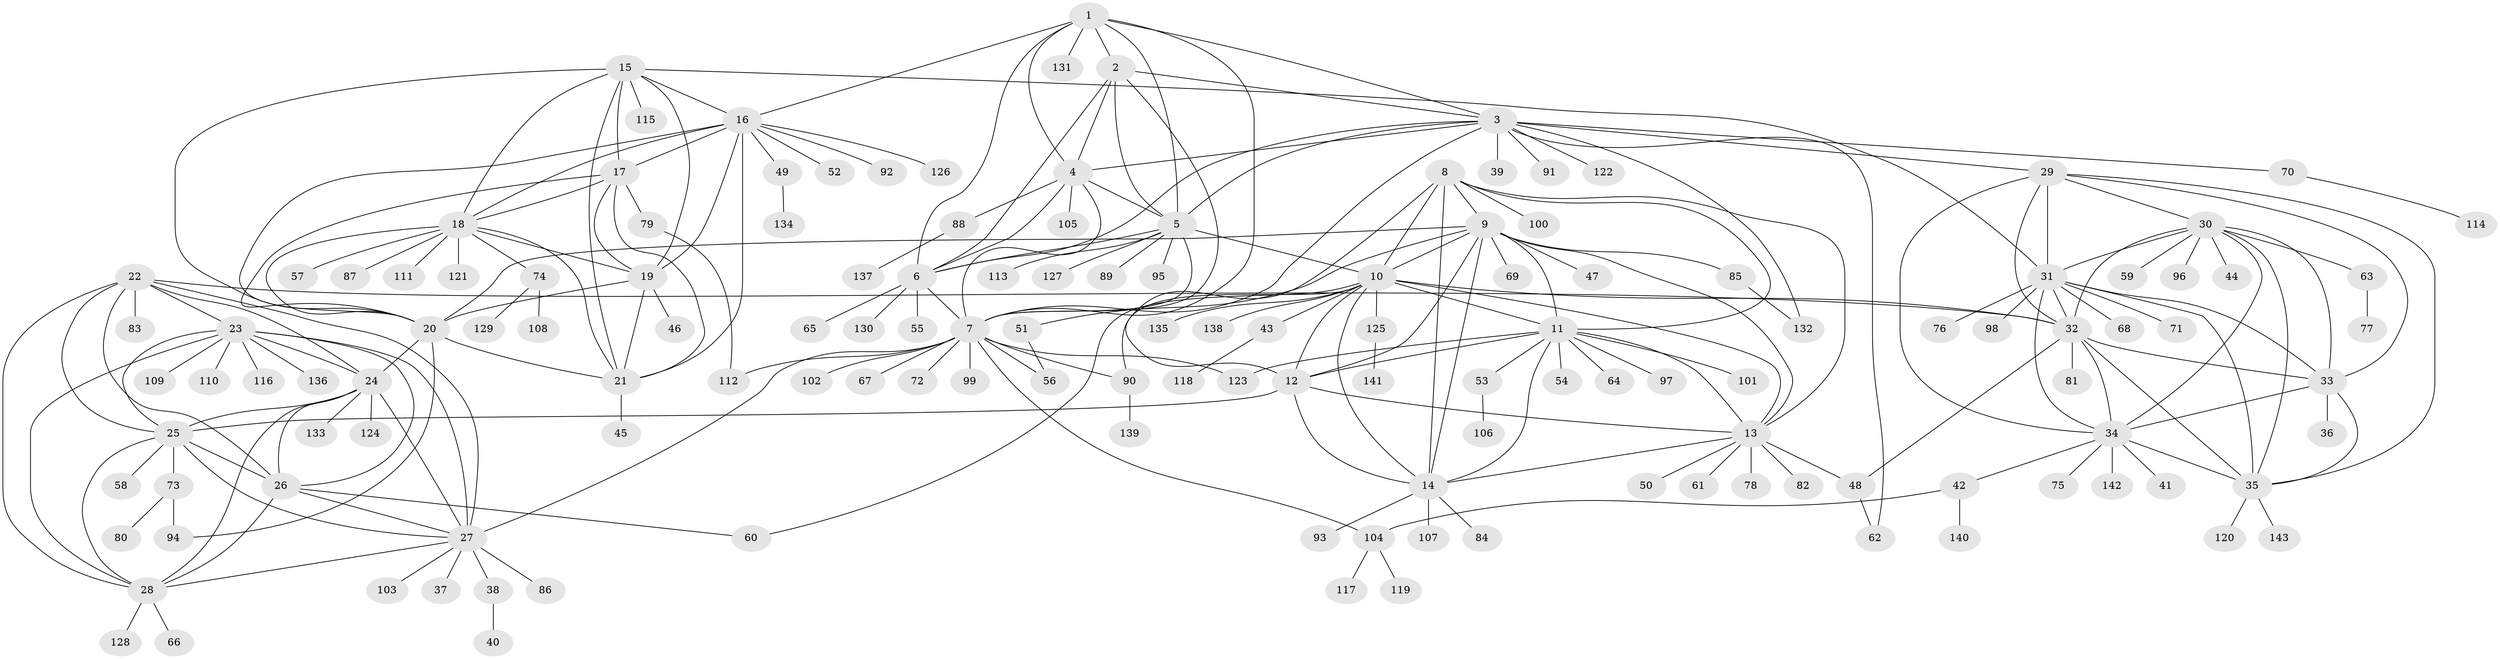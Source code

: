// coarse degree distribution, {6: 0.02631578947368421, 10: 0.03508771929824561, 12: 0.02631578947368421, 7: 0.05263157894736842, 15: 0.008771929824561403, 11: 0.008771929824561403, 8: 0.017543859649122806, 13: 0.008771929824561403, 5: 0.02631578947368421, 9: 0.02631578947368421, 1: 0.631578947368421, 3: 0.02631578947368421, 2: 0.10526315789473684}
// Generated by graph-tools (version 1.1) at 2025/52/02/27/25 19:52:15]
// undirected, 143 vertices, 233 edges
graph export_dot {
graph [start="1"]
  node [color=gray90,style=filled];
  1;
  2;
  3;
  4;
  5;
  6;
  7;
  8;
  9;
  10;
  11;
  12;
  13;
  14;
  15;
  16;
  17;
  18;
  19;
  20;
  21;
  22;
  23;
  24;
  25;
  26;
  27;
  28;
  29;
  30;
  31;
  32;
  33;
  34;
  35;
  36;
  37;
  38;
  39;
  40;
  41;
  42;
  43;
  44;
  45;
  46;
  47;
  48;
  49;
  50;
  51;
  52;
  53;
  54;
  55;
  56;
  57;
  58;
  59;
  60;
  61;
  62;
  63;
  64;
  65;
  66;
  67;
  68;
  69;
  70;
  71;
  72;
  73;
  74;
  75;
  76;
  77;
  78;
  79;
  80;
  81;
  82;
  83;
  84;
  85;
  86;
  87;
  88;
  89;
  90;
  91;
  92;
  93;
  94;
  95;
  96;
  97;
  98;
  99;
  100;
  101;
  102;
  103;
  104;
  105;
  106;
  107;
  108;
  109;
  110;
  111;
  112;
  113;
  114;
  115;
  116;
  117;
  118;
  119;
  120;
  121;
  122;
  123;
  124;
  125;
  126;
  127;
  128;
  129;
  130;
  131;
  132;
  133;
  134;
  135;
  136;
  137;
  138;
  139;
  140;
  141;
  142;
  143;
  1 -- 2;
  1 -- 3;
  1 -- 4;
  1 -- 5;
  1 -- 6;
  1 -- 7;
  1 -- 16;
  1 -- 131;
  2 -- 3;
  2 -- 4;
  2 -- 5;
  2 -- 6;
  2 -- 7;
  3 -- 4;
  3 -- 5;
  3 -- 6;
  3 -- 7;
  3 -- 29;
  3 -- 39;
  3 -- 62;
  3 -- 70;
  3 -- 91;
  3 -- 122;
  3 -- 132;
  4 -- 5;
  4 -- 6;
  4 -- 7;
  4 -- 88;
  4 -- 105;
  5 -- 6;
  5 -- 7;
  5 -- 10;
  5 -- 89;
  5 -- 95;
  5 -- 113;
  5 -- 127;
  6 -- 7;
  6 -- 55;
  6 -- 65;
  6 -- 130;
  7 -- 27;
  7 -- 56;
  7 -- 67;
  7 -- 72;
  7 -- 90;
  7 -- 99;
  7 -- 102;
  7 -- 104;
  7 -- 112;
  7 -- 123;
  8 -- 9;
  8 -- 10;
  8 -- 11;
  8 -- 12;
  8 -- 13;
  8 -- 14;
  8 -- 100;
  9 -- 10;
  9 -- 11;
  9 -- 12;
  9 -- 13;
  9 -- 14;
  9 -- 20;
  9 -- 47;
  9 -- 51;
  9 -- 69;
  9 -- 85;
  10 -- 11;
  10 -- 12;
  10 -- 13;
  10 -- 14;
  10 -- 32;
  10 -- 43;
  10 -- 60;
  10 -- 90;
  10 -- 125;
  10 -- 135;
  10 -- 138;
  11 -- 12;
  11 -- 13;
  11 -- 14;
  11 -- 53;
  11 -- 54;
  11 -- 64;
  11 -- 97;
  11 -- 101;
  11 -- 123;
  12 -- 13;
  12 -- 14;
  12 -- 25;
  13 -- 14;
  13 -- 48;
  13 -- 50;
  13 -- 61;
  13 -- 78;
  13 -- 82;
  14 -- 84;
  14 -- 93;
  14 -- 107;
  15 -- 16;
  15 -- 17;
  15 -- 18;
  15 -- 19;
  15 -- 20;
  15 -- 21;
  15 -- 31;
  15 -- 115;
  16 -- 17;
  16 -- 18;
  16 -- 19;
  16 -- 20;
  16 -- 21;
  16 -- 49;
  16 -- 52;
  16 -- 92;
  16 -- 126;
  17 -- 18;
  17 -- 19;
  17 -- 20;
  17 -- 21;
  17 -- 79;
  18 -- 19;
  18 -- 20;
  18 -- 21;
  18 -- 57;
  18 -- 74;
  18 -- 87;
  18 -- 111;
  18 -- 121;
  19 -- 20;
  19 -- 21;
  19 -- 46;
  20 -- 21;
  20 -- 24;
  20 -- 94;
  21 -- 45;
  22 -- 23;
  22 -- 24;
  22 -- 25;
  22 -- 26;
  22 -- 27;
  22 -- 28;
  22 -- 32;
  22 -- 83;
  23 -- 24;
  23 -- 25;
  23 -- 26;
  23 -- 27;
  23 -- 28;
  23 -- 109;
  23 -- 110;
  23 -- 116;
  23 -- 136;
  24 -- 25;
  24 -- 26;
  24 -- 27;
  24 -- 28;
  24 -- 124;
  24 -- 133;
  25 -- 26;
  25 -- 27;
  25 -- 28;
  25 -- 58;
  25 -- 73;
  26 -- 27;
  26 -- 28;
  26 -- 60;
  27 -- 28;
  27 -- 37;
  27 -- 38;
  27 -- 86;
  27 -- 103;
  28 -- 66;
  28 -- 128;
  29 -- 30;
  29 -- 31;
  29 -- 32;
  29 -- 33;
  29 -- 34;
  29 -- 35;
  30 -- 31;
  30 -- 32;
  30 -- 33;
  30 -- 34;
  30 -- 35;
  30 -- 44;
  30 -- 59;
  30 -- 63;
  30 -- 96;
  31 -- 32;
  31 -- 33;
  31 -- 34;
  31 -- 35;
  31 -- 68;
  31 -- 71;
  31 -- 76;
  31 -- 98;
  32 -- 33;
  32 -- 34;
  32 -- 35;
  32 -- 48;
  32 -- 81;
  33 -- 34;
  33 -- 35;
  33 -- 36;
  34 -- 35;
  34 -- 41;
  34 -- 42;
  34 -- 75;
  34 -- 142;
  35 -- 120;
  35 -- 143;
  38 -- 40;
  42 -- 104;
  42 -- 140;
  43 -- 118;
  48 -- 62;
  49 -- 134;
  51 -- 56;
  53 -- 106;
  63 -- 77;
  70 -- 114;
  73 -- 80;
  73 -- 94;
  74 -- 108;
  74 -- 129;
  79 -- 112;
  85 -- 132;
  88 -- 137;
  90 -- 139;
  104 -- 117;
  104 -- 119;
  125 -- 141;
}
